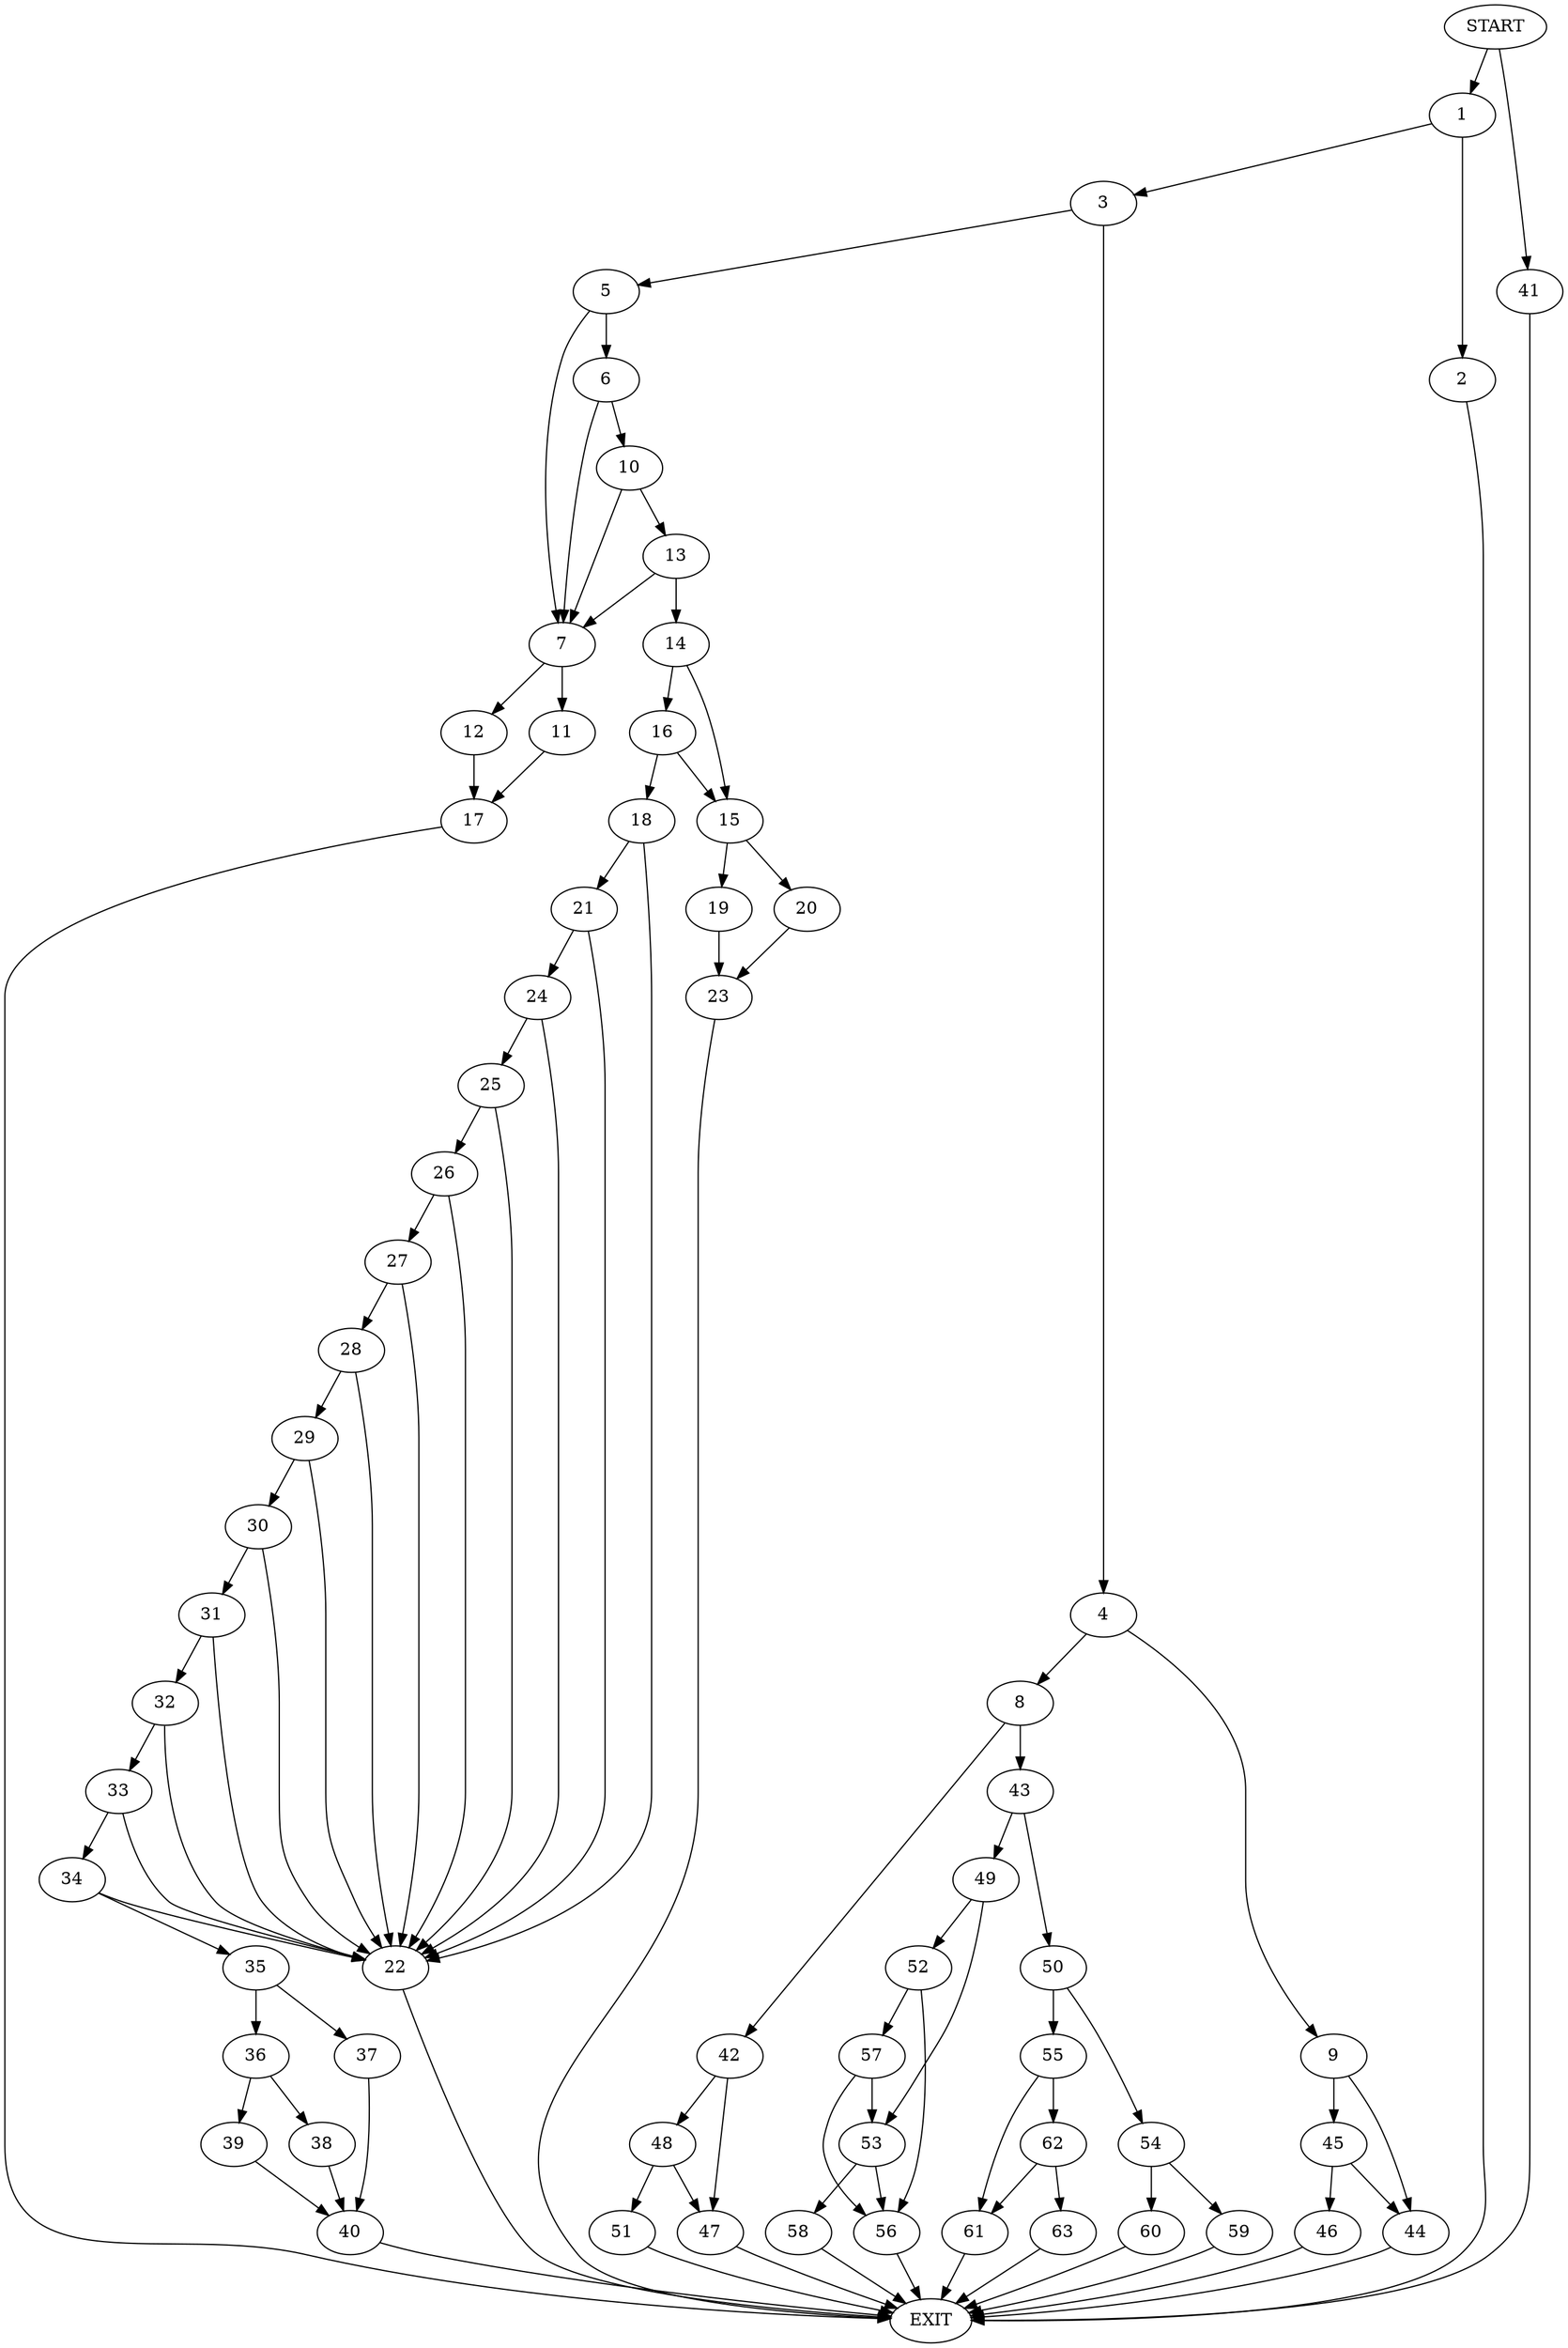 digraph {
0 [label="START"]
64 [label="EXIT"]
0 -> 1
1 -> 2
1 -> 3
3 -> 4
3 -> 5
2 -> 64
5 -> 6
5 -> 7
4 -> 8
4 -> 9
6 -> 10
6 -> 7
7 -> 11
7 -> 12
10 -> 13
10 -> 7
13 -> 14
13 -> 7
14 -> 15
14 -> 16
11 -> 17
12 -> 17
17 -> 64
16 -> 15
16 -> 18
15 -> 19
15 -> 20
18 -> 21
18 -> 22
20 -> 23
19 -> 23
23 -> 64
21 -> 22
21 -> 24
22 -> 64
24 -> 22
24 -> 25
25 -> 22
25 -> 26
26 -> 22
26 -> 27
27 -> 22
27 -> 28
28 -> 22
28 -> 29
29 -> 22
29 -> 30
30 -> 22
30 -> 31
31 -> 22
31 -> 32
32 -> 22
32 -> 33
33 -> 22
33 -> 34
34 -> 22
34 -> 35
35 -> 36
35 -> 37
36 -> 38
36 -> 39
37 -> 40
40 -> 64
39 -> 40
38 -> 40
0 -> 41
41 -> 64
8 -> 42
8 -> 43
9 -> 44
9 -> 45
45 -> 46
45 -> 44
44 -> 64
46 -> 64
42 -> 47
42 -> 48
43 -> 49
43 -> 50
47 -> 64
48 -> 47
48 -> 51
51 -> 64
49 -> 52
49 -> 53
50 -> 54
50 -> 55
52 -> 56
52 -> 57
53 -> 56
53 -> 58
57 -> 56
57 -> 53
56 -> 64
58 -> 64
54 -> 59
54 -> 60
55 -> 61
55 -> 62
61 -> 64
62 -> 61
62 -> 63
63 -> 64
59 -> 64
60 -> 64
}

